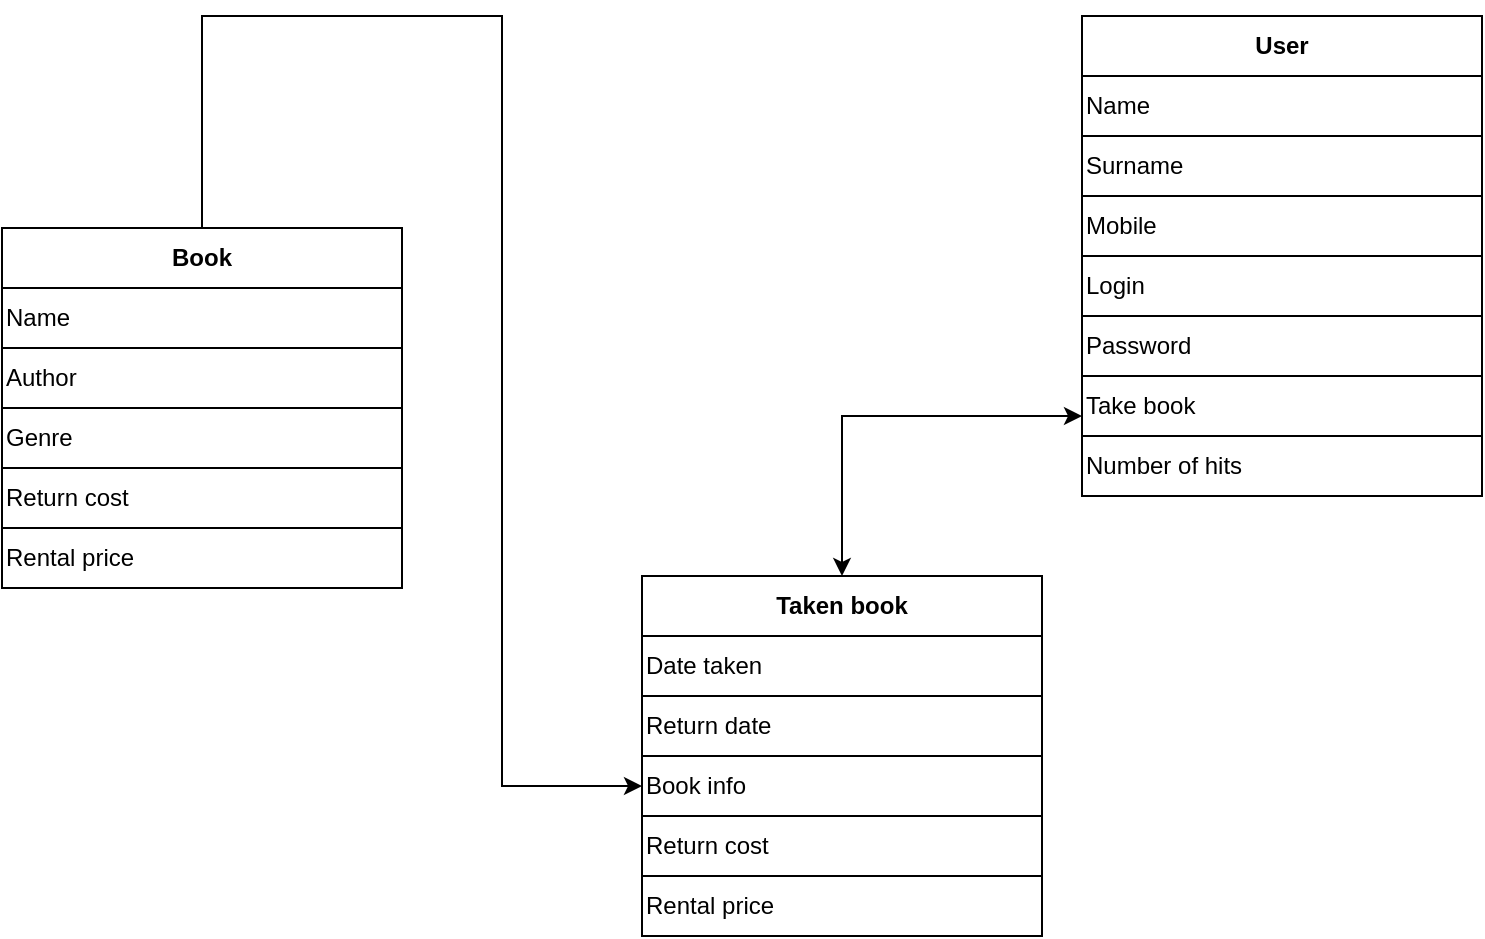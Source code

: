 <mxfile version="20.5.3" type="device"><diagram id="C5RBs43oDa-KdzZeNtuy" name="Page-1"><mxGraphModel dx="1473" dy="845" grid="1" gridSize="10" guides="1" tooltips="1" connect="1" arrows="1" fold="1" page="1" pageScale="1" pageWidth="827" pageHeight="1169" math="0" shadow="0"><root><mxCell id="WIyWlLk6GJQsqaUBKTNV-0"/><mxCell id="WIyWlLk6GJQsqaUBKTNV-1" parent="WIyWlLk6GJQsqaUBKTNV-0"/><mxCell id="GJ1cuwkQiuCpkZLjVNrk-19" value="Book" style="swimlane;whiteSpace=wrap;html=1;startSize=30;" vertex="1" parent="WIyWlLk6GJQsqaUBKTNV-1"><mxGeometry x="50" y="276" width="200" height="180" as="geometry"/></mxCell><mxCell id="GJ1cuwkQiuCpkZLjVNrk-21" value="Name" style="whiteSpace=wrap;html=1;align=left;" vertex="1" parent="GJ1cuwkQiuCpkZLjVNrk-19"><mxGeometry y="30" width="200" height="30" as="geometry"/></mxCell><mxCell id="GJ1cuwkQiuCpkZLjVNrk-22" value="Author" style="whiteSpace=wrap;html=1;align=left;" vertex="1" parent="GJ1cuwkQiuCpkZLjVNrk-19"><mxGeometry y="60" width="200" height="30" as="geometry"/></mxCell><mxCell id="GJ1cuwkQiuCpkZLjVNrk-23" value="Genre" style="whiteSpace=wrap;html=1;align=left;" vertex="1" parent="GJ1cuwkQiuCpkZLjVNrk-19"><mxGeometry y="90" width="200" height="30" as="geometry"/></mxCell><mxCell id="GJ1cuwkQiuCpkZLjVNrk-24" value="Return cost" style="whiteSpace=wrap;html=1;align=left;" vertex="1" parent="GJ1cuwkQiuCpkZLjVNrk-19"><mxGeometry y="120" width="200" height="30" as="geometry"/></mxCell><mxCell id="GJ1cuwkQiuCpkZLjVNrk-25" value="Rental price" style="whiteSpace=wrap;html=1;align=left;" vertex="1" parent="GJ1cuwkQiuCpkZLjVNrk-19"><mxGeometry y="150" width="200" height="30" as="geometry"/></mxCell><mxCell id="GJ1cuwkQiuCpkZLjVNrk-26" value="Taken book" style="swimlane;whiteSpace=wrap;html=1;startSize=30;" vertex="1" parent="WIyWlLk6GJQsqaUBKTNV-1"><mxGeometry x="370" y="450" width="200" height="180" as="geometry"/></mxCell><mxCell id="GJ1cuwkQiuCpkZLjVNrk-27" value="Date taken" style="whiteSpace=wrap;html=1;align=left;" vertex="1" parent="GJ1cuwkQiuCpkZLjVNrk-26"><mxGeometry y="30" width="200" height="30" as="geometry"/></mxCell><mxCell id="GJ1cuwkQiuCpkZLjVNrk-28" value="Return date" style="whiteSpace=wrap;html=1;align=left;" vertex="1" parent="GJ1cuwkQiuCpkZLjVNrk-26"><mxGeometry y="60" width="200" height="30" as="geometry"/></mxCell><mxCell id="GJ1cuwkQiuCpkZLjVNrk-29" value="Book info" style="whiteSpace=wrap;html=1;align=left;" vertex="1" parent="GJ1cuwkQiuCpkZLjVNrk-26"><mxGeometry y="90" width="200" height="30" as="geometry"/></mxCell><mxCell id="GJ1cuwkQiuCpkZLjVNrk-30" value="Return cost" style="whiteSpace=wrap;html=1;align=left;" vertex="1" parent="GJ1cuwkQiuCpkZLjVNrk-26"><mxGeometry y="120" width="200" height="30" as="geometry"/></mxCell><mxCell id="GJ1cuwkQiuCpkZLjVNrk-31" value="Rental price" style="whiteSpace=wrap;html=1;align=left;" vertex="1" parent="GJ1cuwkQiuCpkZLjVNrk-26"><mxGeometry y="150" width="200" height="30" as="geometry"/></mxCell><mxCell id="GJ1cuwkQiuCpkZLjVNrk-34" value="User" style="swimlane;whiteSpace=wrap;html=1;startSize=30;" vertex="1" parent="WIyWlLk6GJQsqaUBKTNV-1"><mxGeometry x="590" y="170" width="200" height="240" as="geometry"/></mxCell><mxCell id="GJ1cuwkQiuCpkZLjVNrk-35" value="Name" style="whiteSpace=wrap;html=1;align=left;" vertex="1" parent="GJ1cuwkQiuCpkZLjVNrk-34"><mxGeometry y="30" width="200" height="30" as="geometry"/></mxCell><mxCell id="GJ1cuwkQiuCpkZLjVNrk-36" value="Surname" style="whiteSpace=wrap;html=1;align=left;" vertex="1" parent="GJ1cuwkQiuCpkZLjVNrk-34"><mxGeometry y="60" width="200" height="30" as="geometry"/></mxCell><mxCell id="GJ1cuwkQiuCpkZLjVNrk-37" value="Mobile" style="whiteSpace=wrap;html=1;align=left;" vertex="1" parent="GJ1cuwkQiuCpkZLjVNrk-34"><mxGeometry y="90" width="200" height="30" as="geometry"/></mxCell><mxCell id="GJ1cuwkQiuCpkZLjVNrk-38" value="Login" style="whiteSpace=wrap;html=1;align=left;" vertex="1" parent="GJ1cuwkQiuCpkZLjVNrk-34"><mxGeometry y="120" width="200" height="30" as="geometry"/></mxCell><mxCell id="GJ1cuwkQiuCpkZLjVNrk-39" value="Password" style="whiteSpace=wrap;html=1;align=left;" vertex="1" parent="GJ1cuwkQiuCpkZLjVNrk-34"><mxGeometry y="150" width="200" height="30" as="geometry"/></mxCell><mxCell id="GJ1cuwkQiuCpkZLjVNrk-40" value="Take book" style="whiteSpace=wrap;html=1;align=left;" vertex="1" parent="GJ1cuwkQiuCpkZLjVNrk-34"><mxGeometry y="180" width="200" height="30" as="geometry"/></mxCell><mxCell id="GJ1cuwkQiuCpkZLjVNrk-45" value="Number of hits" style="whiteSpace=wrap;html=1;align=left;" vertex="1" parent="GJ1cuwkQiuCpkZLjVNrk-34"><mxGeometry y="210" width="200" height="30" as="geometry"/></mxCell><mxCell id="GJ1cuwkQiuCpkZLjVNrk-44" value="" style="endArrow=classic;startArrow=classic;html=1;rounded=0;exitX=0.5;exitY=0;exitDx=0;exitDy=0;" edge="1" parent="WIyWlLk6GJQsqaUBKTNV-1" source="GJ1cuwkQiuCpkZLjVNrk-26"><mxGeometry width="50" height="50" relative="1" as="geometry"><mxPoint x="390" y="450" as="sourcePoint"/><mxPoint x="590" y="370" as="targetPoint"/><Array as="points"><mxPoint x="470" y="370"/></Array></mxGeometry></mxCell><mxCell id="GJ1cuwkQiuCpkZLjVNrk-47" value="" style="endArrow=classic;html=1;rounded=0;exitX=0.5;exitY=0;exitDx=0;exitDy=0;entryX=0;entryY=0.5;entryDx=0;entryDy=0;" edge="1" parent="WIyWlLk6GJQsqaUBKTNV-1" source="GJ1cuwkQiuCpkZLjVNrk-19" target="GJ1cuwkQiuCpkZLjVNrk-29"><mxGeometry width="50" height="50" relative="1" as="geometry"><mxPoint x="390" y="450" as="sourcePoint"/><mxPoint x="300" y="550" as="targetPoint"/><Array as="points"><mxPoint x="150" y="170"/><mxPoint x="300" y="170"/><mxPoint x="300" y="555"/></Array></mxGeometry></mxCell></root></mxGraphModel></diagram></mxfile>